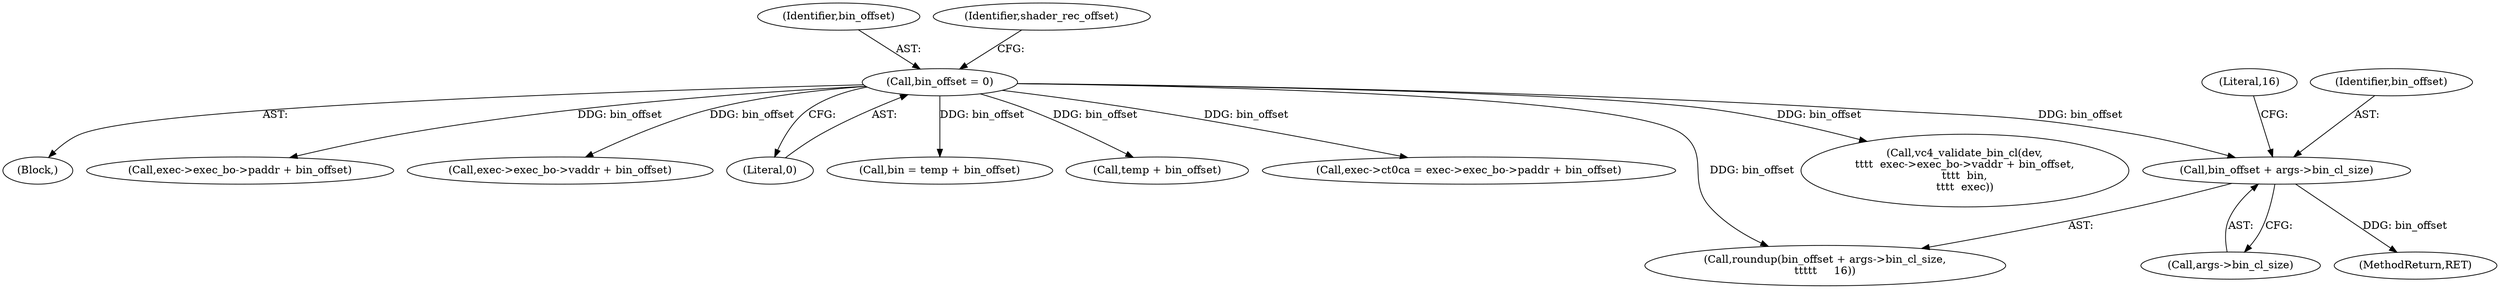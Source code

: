digraph "0_linux_0f2ff82e11c86c05d051cae32b58226392d33bbf@pointer" {
"1000129" [label="(Call,bin_offset + args->bin_cl_size)"];
"1000122" [label="(Call,bin_offset = 0)"];
"1000122" [label="(Call,bin_offset = 0)"];
"1000128" [label="(Call,roundup(bin_offset + args->bin_cl_size,\n\t\t\t\t\t     16))"];
"1000456" [label="(MethodReturn,RET)"];
"1000420" [label="(Call,vc4_validate_bin_cl(dev,\n\t\t\t\t  exec->exec_bo->vaddr + bin_offset,\n\t\t\t\t  bin,\n\t\t\t\t  exec))"];
"1000105" [label="(Block,)"];
"1000348" [label="(Call,exec->exec_bo->paddr + bin_offset)"];
"1000422" [label="(Call,exec->exec_bo->vaddr + bin_offset)"];
"1000131" [label="(Call,args->bin_cl_size)"];
"1000123" [label="(Identifier,bin_offset)"];
"1000130" [label="(Identifier,bin_offset)"];
"1000124" [label="(Literal,0)"];
"1000129" [label="(Call,bin_offset + args->bin_cl_size)"];
"1000210" [label="(Call,bin = temp + bin_offset)"];
"1000134" [label="(Literal,16)"];
"1000127" [label="(Identifier,shader_rec_offset)"];
"1000212" [label="(Call,temp + bin_offset)"];
"1000344" [label="(Call,exec->ct0ca = exec->exec_bo->paddr + bin_offset)"];
"1000129" -> "1000128"  [label="AST: "];
"1000129" -> "1000131"  [label="CFG: "];
"1000130" -> "1000129"  [label="AST: "];
"1000131" -> "1000129"  [label="AST: "];
"1000134" -> "1000129"  [label="CFG: "];
"1000129" -> "1000456"  [label="DDG: bin_offset"];
"1000122" -> "1000129"  [label="DDG: bin_offset"];
"1000122" -> "1000105"  [label="AST: "];
"1000122" -> "1000124"  [label="CFG: "];
"1000123" -> "1000122"  [label="AST: "];
"1000124" -> "1000122"  [label="AST: "];
"1000127" -> "1000122"  [label="CFG: "];
"1000122" -> "1000128"  [label="DDG: bin_offset"];
"1000122" -> "1000210"  [label="DDG: bin_offset"];
"1000122" -> "1000212"  [label="DDG: bin_offset"];
"1000122" -> "1000344"  [label="DDG: bin_offset"];
"1000122" -> "1000348"  [label="DDG: bin_offset"];
"1000122" -> "1000420"  [label="DDG: bin_offset"];
"1000122" -> "1000422"  [label="DDG: bin_offset"];
}

